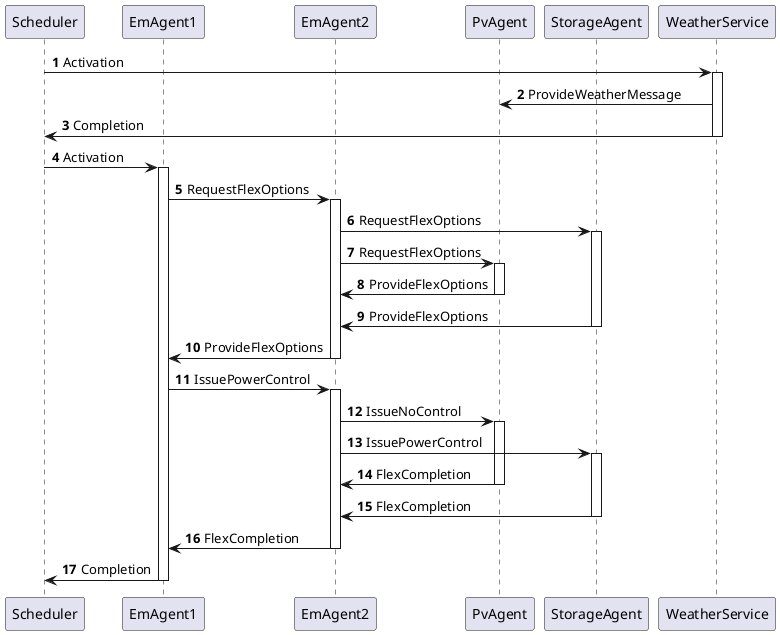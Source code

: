 @startuml
'https://plantuml.com/sequence-diagram

' set fixed order
participant Scheduler
participant EmAgent1
participant EmAgent2
participant PvAgent
participant StorageAgent
participant WeatherService

autonumber

Scheduler -> WeatherService: Activation
activate WeatherService

WeatherService -> PvAgent: ProvideWeatherMessage

WeatherService -> Scheduler: Completion
deactivate WeatherService

Scheduler -> EmAgent1: Activation
activate EmAgent1

EmAgent1 -> EmAgent2: RequestFlexOptions
activate EmAgent2

EmAgent2 -> StorageAgent: RequestFlexOptions
activate StorageAgent

EmAgent2 -> PvAgent: RequestFlexOptions
activate PvAgent

PvAgent -> EmAgent2: ProvideFlexOptions
deactivate PvAgent

StorageAgent -> EmAgent2: ProvideFlexOptions
deactivate StorageAgent

EmAgent2 -> EmAgent1: ProvideFlexOptions
deactivate EmAgent2

EmAgent1 -> EmAgent2: IssuePowerControl
activate EmAgent2

EmAgent2 -> PvAgent: IssueNoControl
activate PvAgent

EmAgent2 -> StorageAgent: IssuePowerControl
activate StorageAgent

PvAgent -> EmAgent2: FlexCompletion
deactivate PvAgent

StorageAgent -> EmAgent2: FlexCompletion
deactivate StorageAgent

EmAgent2 -> EmAgent1: FlexCompletion
deactivate EmAgent2

EmAgent1 -> Scheduler: Completion
deactivate EmAgent1

@enduml